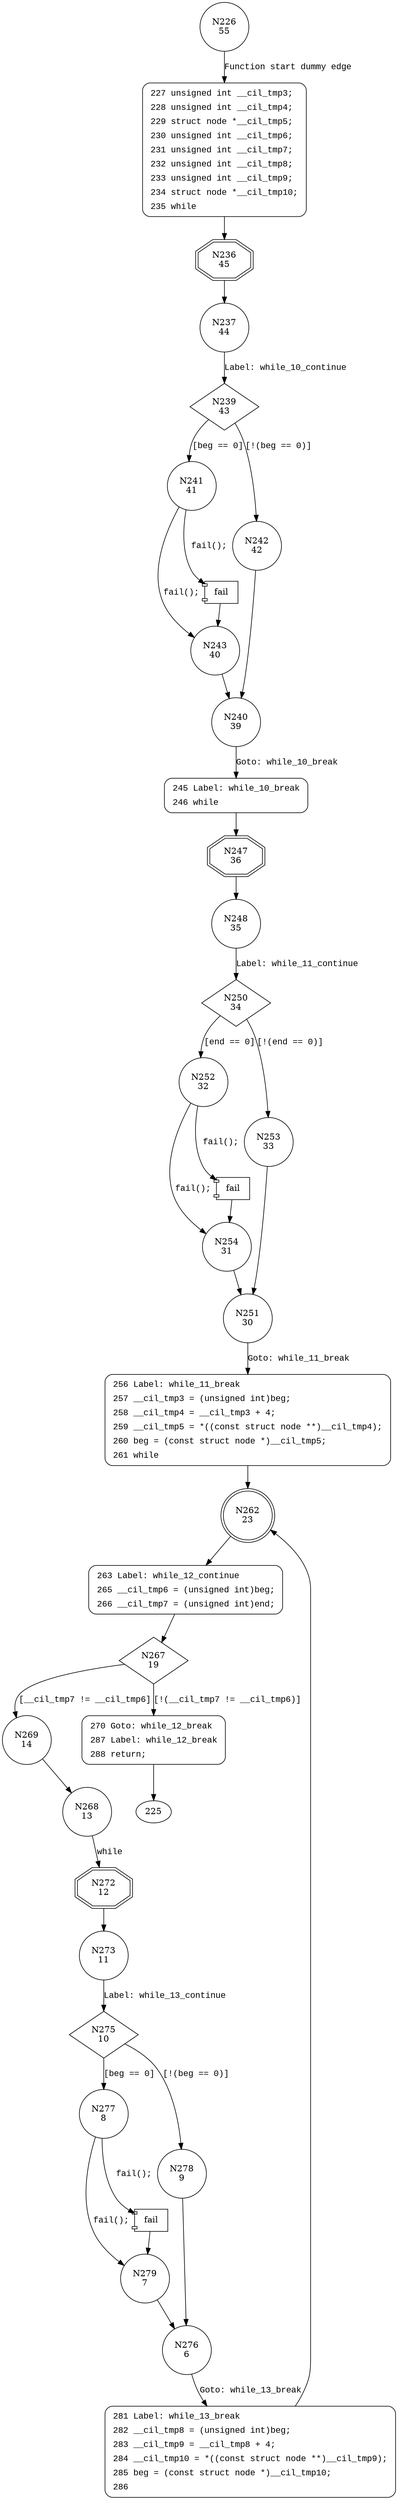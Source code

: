 digraph check_seq_prev {
226 [shape="circle" label="N226\n55"]
227 [shape="circle" label="N227\n54"]
236 [shape="doubleoctagon" label="N236\n45"]
237 [shape="circle" label="N237\n44"]
239 [shape="diamond" label="N239\n43"]
241 [shape="circle" label="N241\n41"]
242 [shape="circle" label="N242\n42"]
240 [shape="circle" label="N240\n39"]
245 [shape="circle" label="N245\n38"]
247 [shape="doubleoctagon" label="N247\n36"]
248 [shape="circle" label="N248\n35"]
250 [shape="diamond" label="N250\n34"]
252 [shape="circle" label="N252\n32"]
253 [shape="circle" label="N253\n33"]
251 [shape="circle" label="N251\n30"]
256 [shape="circle" label="N256\n29"]
262 [shape="doublecircle" label="N262\n23"]
263 [shape="circle" label="N263\n22"]
267 [shape="diamond" label="N267\n19"]
269 [shape="circle" label="N269\n14"]
270 [shape="circle" label="N270\n18"]
268 [shape="circle" label="N268\n13"]
272 [shape="doubleoctagon" label="N272\n12"]
273 [shape="circle" label="N273\n11"]
275 [shape="diamond" label="N275\n10"]
277 [shape="circle" label="N277\n8"]
278 [shape="circle" label="N278\n9"]
276 [shape="circle" label="N276\n6"]
281 [shape="circle" label="N281\n5"]
279 [shape="circle" label="N279\n7"]
254 [shape="circle" label="N254\n31"]
243 [shape="circle" label="N243\n40"]
227 [style="filled,bold" penwidth="1" fillcolor="white" fontname="Courier New" shape="Mrecord" label=<<table border="0" cellborder="0" cellpadding="3" bgcolor="white"><tr><td align="right">227</td><td align="left">unsigned int __cil_tmp3;</td></tr><tr><td align="right">228</td><td align="left">unsigned int __cil_tmp4;</td></tr><tr><td align="right">229</td><td align="left">struct node *__cil_tmp5;</td></tr><tr><td align="right">230</td><td align="left">unsigned int __cil_tmp6;</td></tr><tr><td align="right">231</td><td align="left">unsigned int __cil_tmp7;</td></tr><tr><td align="right">232</td><td align="left">unsigned int __cil_tmp8;</td></tr><tr><td align="right">233</td><td align="left">unsigned int __cil_tmp9;</td></tr><tr><td align="right">234</td><td align="left">struct node *__cil_tmp10;</td></tr><tr><td align="right">235</td><td align="left">while</td></tr></table>>]
227 -> 236[label=""]
245 [style="filled,bold" penwidth="1" fillcolor="white" fontname="Courier New" shape="Mrecord" label=<<table border="0" cellborder="0" cellpadding="3" bgcolor="white"><tr><td align="right">245</td><td align="left">Label: while_10_break</td></tr><tr><td align="right">246</td><td align="left">while</td></tr></table>>]
245 -> 247[label=""]
256 [style="filled,bold" penwidth="1" fillcolor="white" fontname="Courier New" shape="Mrecord" label=<<table border="0" cellborder="0" cellpadding="3" bgcolor="white"><tr><td align="right">256</td><td align="left">Label: while_11_break</td></tr><tr><td align="right">257</td><td align="left">__cil_tmp3 = (unsigned int)beg;</td></tr><tr><td align="right">258</td><td align="left">__cil_tmp4 = __cil_tmp3 + 4;</td></tr><tr><td align="right">259</td><td align="left">__cil_tmp5 = *((const struct node **)__cil_tmp4);</td></tr><tr><td align="right">260</td><td align="left">beg = (const struct node *)__cil_tmp5;</td></tr><tr><td align="right">261</td><td align="left">while</td></tr></table>>]
256 -> 262[label=""]
263 [style="filled,bold" penwidth="1" fillcolor="white" fontname="Courier New" shape="Mrecord" label=<<table border="0" cellborder="0" cellpadding="3" bgcolor="white"><tr><td align="right">263</td><td align="left">Label: while_12_continue</td></tr><tr><td align="right">265</td><td align="left">__cil_tmp6 = (unsigned int)beg;</td></tr><tr><td align="right">266</td><td align="left">__cil_tmp7 = (unsigned int)end;</td></tr></table>>]
263 -> 267[label=""]
270 [style="filled,bold" penwidth="1" fillcolor="white" fontname="Courier New" shape="Mrecord" label=<<table border="0" cellborder="0" cellpadding="3" bgcolor="white"><tr><td align="right">270</td><td align="left">Goto: while_12_break</td></tr><tr><td align="right">287</td><td align="left">Label: while_12_break</td></tr><tr><td align="right">288</td><td align="left">return;</td></tr></table>>]
270 -> 225[label=""]
281 [style="filled,bold" penwidth="1" fillcolor="white" fontname="Courier New" shape="Mrecord" label=<<table border="0" cellborder="0" cellpadding="3" bgcolor="white"><tr><td align="right">281</td><td align="left">Label: while_13_break</td></tr><tr><td align="right">282</td><td align="left">__cil_tmp8 = (unsigned int)beg;</td></tr><tr><td align="right">283</td><td align="left">__cil_tmp9 = __cil_tmp8 + 4;</td></tr><tr><td align="right">284</td><td align="left">__cil_tmp10 = *((const struct node **)__cil_tmp9);</td></tr><tr><td align="right">285</td><td align="left">beg = (const struct node *)__cil_tmp10;</td></tr><tr><td align="right">286</td><td align="left"></td></tr></table>>]
281 -> 262[label=""]
226 -> 227 [label="Function start dummy edge" fontname="Courier New"]
236 -> 237 [label="" fontname="Courier New"]
239 -> 241 [label="[beg == 0]" fontname="Courier New"]
239 -> 242 [label="[!(beg == 0)]" fontname="Courier New"]
240 -> 245 [label="Goto: while_10_break" fontname="Courier New"]
247 -> 248 [label="" fontname="Courier New"]
250 -> 252 [label="[end == 0]" fontname="Courier New"]
250 -> 253 [label="[!(end == 0)]" fontname="Courier New"]
251 -> 256 [label="Goto: while_11_break" fontname="Courier New"]
262 -> 263 [label="" fontname="Courier New"]
267 -> 269 [label="[__cil_tmp7 != __cil_tmp6]" fontname="Courier New"]
267 -> 270 [label="[!(__cil_tmp7 != __cil_tmp6)]" fontname="Courier New"]
269 -> 268 [label="" fontname="Courier New"]
272 -> 273 [label="" fontname="Courier New"]
275 -> 277 [label="[beg == 0]" fontname="Courier New"]
275 -> 278 [label="[!(beg == 0)]" fontname="Courier New"]
276 -> 281 [label="Goto: while_13_break" fontname="Courier New"]
100008 [shape="component" label="fail"]
277 -> 100008 [label="fail();" fontname="Courier New"]
100008 -> 279 [label="" fontname="Courier New"]
277 -> 279 [label="fail();" fontname="Courier New"]
279 -> 276 [label="" fontname="Courier New"]
100009 [shape="component" label="fail"]
252 -> 100009 [label="fail();" fontname="Courier New"]
100009 -> 254 [label="" fontname="Courier New"]
252 -> 254 [label="fail();" fontname="Courier New"]
254 -> 251 [label="" fontname="Courier New"]
100010 [shape="component" label="fail"]
241 -> 100010 [label="fail();" fontname="Courier New"]
100010 -> 243 [label="" fontname="Courier New"]
241 -> 243 [label="fail();" fontname="Courier New"]
243 -> 240 [label="" fontname="Courier New"]
237 -> 239 [label="Label: while_10_continue" fontname="Courier New"]
242 -> 240 [label="" fontname="Courier New"]
248 -> 250 [label="Label: while_11_continue" fontname="Courier New"]
253 -> 251 [label="" fontname="Courier New"]
268 -> 272 [label="while" fontname="Courier New"]
273 -> 275 [label="Label: while_13_continue" fontname="Courier New"]
278 -> 276 [label="" fontname="Courier New"]
}